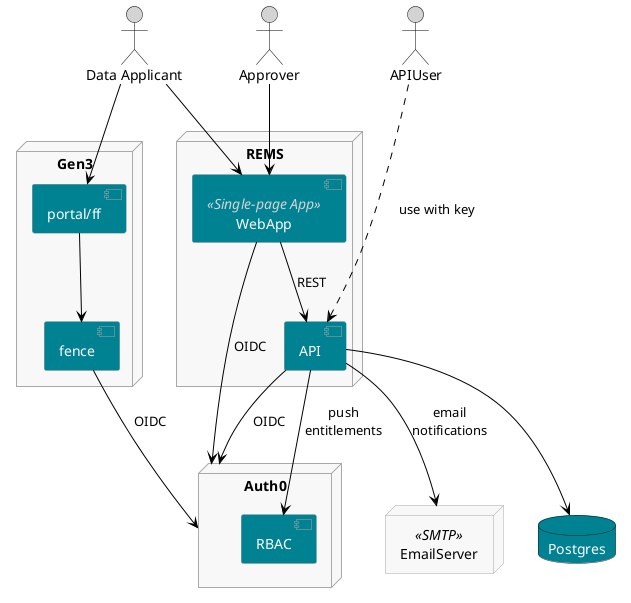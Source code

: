 @startuml
skinParam ArrowColor Black
skinParam BackgroundColor White
skinParam actorBorderColor Black
skinparam actorBackgroundColor LightGray
skinParam componentBorderColor DarkGray
skinparam componentFontColor White
skinparam componentStereotypeFontColor LightGray
skinparam componentBackgroundColor #008292
skinparam databaseFontColor White
skinparam databaseBackgroundColor #008292
skinparam entityBackgroundColor LightGray
skinparam entityBorderColor DarkGray
skinparam queueBackgroundColor LightGray
skinparam queueBorderColor DarkGray
skinparam frameBorderColor DarkGray
skinparam frameBackgroundColor #f8f8f8
skinparam nodeBorderColor DarkGray
skinparam nodeBackgroundColor #f8f8f8
skinparam DefaultTextAlignment Center

actor Applicant as "Data Applicant"
actor Approver
actor APIUser

node REMS {
  component WebApp << Single-page App >>
  component API
}


node Auth0 {
    component RBAC
}

node Gen3 {
    component Portal as "portal/ff"
    component Fence as "fence"
}


database Postgres

node EmailServer << SMTP >> {
}

Applicant --> WebApp
Applicant --> Portal
Approver --> WebApp
APIUser ...> API : "use with key"

WebApp --> API : "REST"
WebApp --> Auth0 : "OIDC"

Portal --> Fence
Fence --> Auth0 : "OIDC"

API --> Auth0 : "OIDC"
API --> RBAC : "push\nentitlements"
API -down-> Postgres
API -down-> EmailServer : "email\nnotifications"

@enduml
